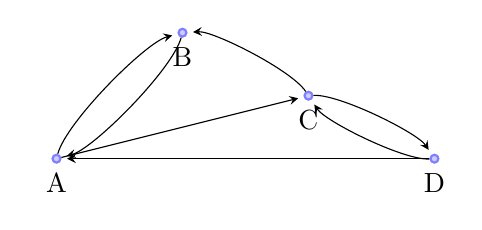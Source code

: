 \tikzstyle{place}=[circle,draw=blue!50,fill=blue!20,thick,inner sep=1pt]
\begin{tikzpicture}[>=stealth,->,shorten >=2pt,looseness=.5,auto, scale=0.8]
    % draw nodes (pgf/TikZ v2.00 manual sections 3.4, 3.7, 3.9)
    \node (A) at (0,0) [place, label=below:A] {};
    \node (B) at (2,2) [place, label=below:B] {};
    \node (C) at (4,1) [place, label=below:C] {};
    \node (D) at (6,0) [place, label=below:D] {};
	
    % connect nodes (pgf/TikZ v2.00 manual section 3.11)
    \draw (A) to [bend left] (B) node [midway] {};
    \draw (A) -- (C) node [midway] {};
    \draw (B) to [bend left] (A) node [midway] {};
    \draw (C) to [bend right] (B) node [midway] {};
    \draw (C) to [bend left] (D) node [midway] {};
    \draw (D) -- (A) node [midway] {};
    \draw (D) to [bend left] (C) node [midway] {};
\end{tikzpicture}
